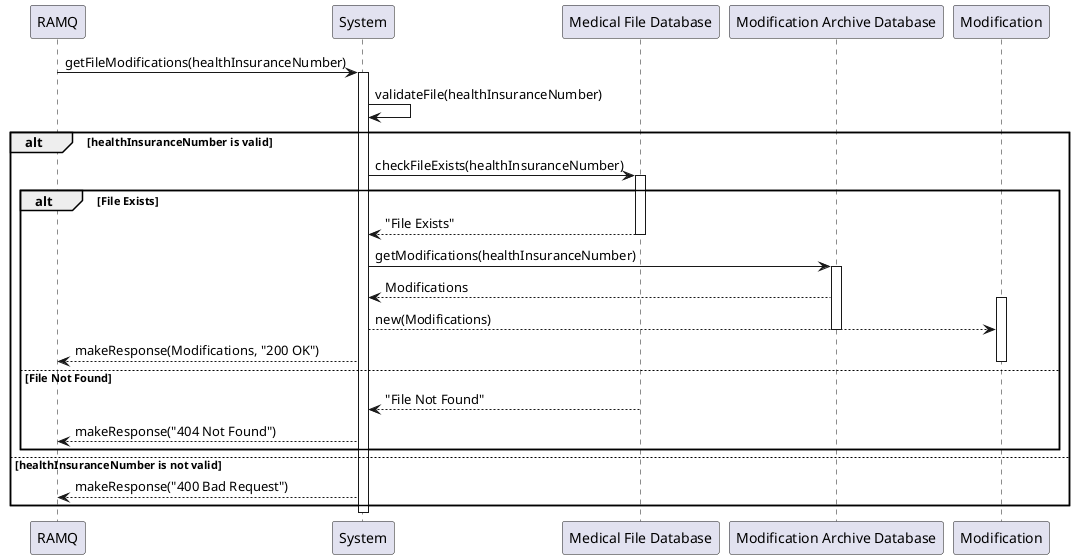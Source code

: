 @startuml

participant "RAMQ" as RAMQ
participant "System" as System
participant "Medical File Database" as MedicalDatabase
participant "Modification Archive Database" as Database
participant "Modification" as Modif

RAMQ -> System: getFileModifications(healthInsuranceNumber)
activate System
System -> System: validateFile(healthInsuranceNumber)
alt healthInsuranceNumber is valid
    System -> MedicalDatabase: checkFileExists(healthInsuranceNumber)
    activate MedicalDatabase
    alt File Exists
        MedicalDatabase --> System: "File Exists"
        deactivate MedicalDatabase
        System -> Database: getModifications(healthInsuranceNumber)
        activate Database
        Database --> System: Modifications
        activate Modif
        System --> Modif: new(Modifications)
        deactivate Database
        System --> RAMQ: makeResponse(Modifications, "200 OK")
        deactivate Modif
    else File Not Found
        MedicalDatabase --> System: "File Not Found"
        deactivate MedicalDatabase
        System --> RAMQ: makeResponse("404 Not Found")
    end
else healthInsuranceNumber is not valid
    System --> RAMQ: makeResponse("400 Bad Request")
end

deactivate System

@enduml
